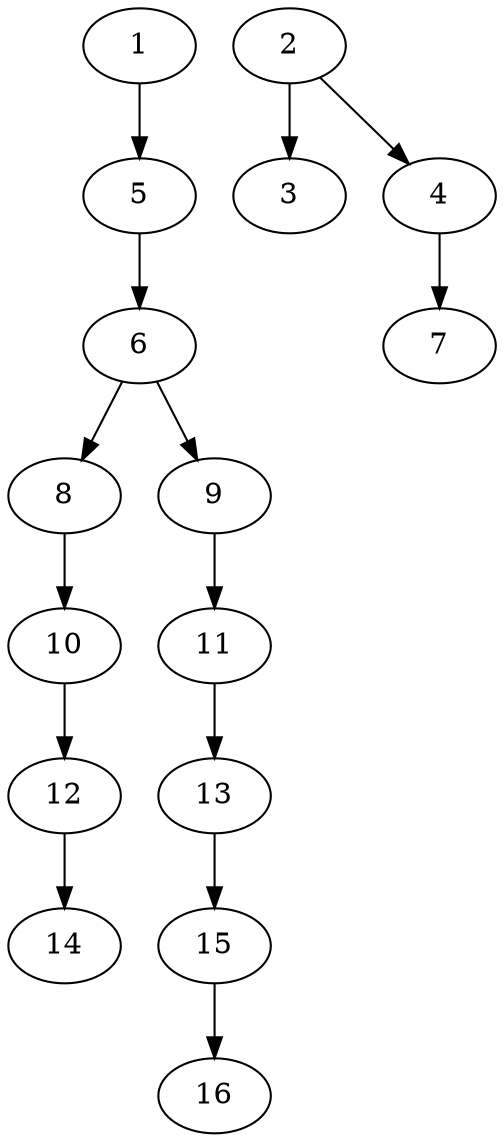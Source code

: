 // DAG (tier=1-easy, mode=data, n=16, ccr=0.306, fat=0.492, density=0.319, regular=0.773, jump=0.022, mindata=1048576, maxdata=8388608)
// DAG automatically generated by daggen at Sun Aug 24 16:33:33 2025
// /home/ermia/Project/Environments/daggen/bin/daggen --dot --ccr 0.306 --fat 0.492 --regular 0.773 --density 0.319 --jump 0.022 --mindata 1048576 --maxdata 8388608 -n 16 
digraph G {
  1 [size="345574800020155138048", alpha="0.04", expect_size="172787400010077569024"]
  1 -> 5 [size ="393959306166272"]
  2 [size="8175151609246142", alpha="0.18", expect_size="4087575804623071"]
  2 -> 3 [size ="240192698974208"]
  2 -> 4 [size ="240192698974208"]
  3 [size="197804728480956416000", alpha="0.18", expect_size="98902364240478208000"]
  4 [size="216069127373062144000", alpha="0.06", expect_size="108034563686531072000"]
  4 -> 7 [size ="288061443276800"]
  5 [size="453709994346976116736", alpha="0.04", expect_size="226854997173488058368"]
  5 -> 6 [size ="472362650697728"]
  6 [size="13418468558756568", alpha="0.01", expect_size="6709234279378284"]
  6 -> 8 [size ="229979526791168"]
  6 -> 9 [size ="229979526791168"]
  7 [size="7153132723198359", alpha="0.16", expect_size="3576566361599179"]
  8 [size="37098226258785861632", alpha="0.02", expect_size="18549113129392930816"]
  8 -> 10 [size ="88986764705792"]
  9 [size="7933991526343586", alpha="0.08", expect_size="3966995763171793"]
  9 -> 11 [size ="370296108351488"]
  10 [size="240734712102912000000", alpha="0.07", expect_size="120367356051456000000"]
  10 -> 12 [size ="309586821120000"]
  11 [size="496143024431441117184", alpha="0.12", expect_size="248071512215720558592"]
  11 -> 13 [size ="501373351231488"]
  12 [size="16868316798126458", alpha="0.13", expect_size="8434158399063229"]
  12 -> 14 [size ="326736961077248"]
  13 [size="325115684004560896000", alpha="0.08", expect_size="162557842002280448000"]
  13 -> 15 [size ="378252610764800"]
  14 [size="688790502758898", alpha="0.17", expect_size="344395251379449"]
  15 [size="21002295899924720", alpha="0.01", expect_size="10501147949962360"]
  15 -> 16 [size ="333578332274688"]
  16 [size="13113664767049138", alpha="0.07", expect_size="6556832383524569"]
}